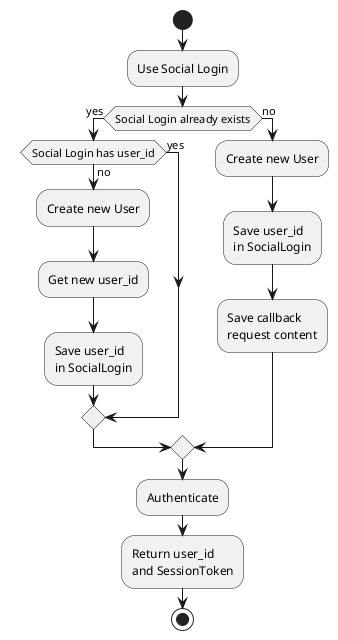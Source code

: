 @startuml SocialLogin Registration Flow
start
:Use Social Login;
if (Social Login already exists) then (yes)
  if (Social Login has user_id) then (yes)
  else (no)
    :Create new User;
    :Get new user_id;
    :Save user_id\nin SocialLogin;
  endif
else (no)
  :Create new User;
  :Save user_id\nin SocialLogin;
  :Save callback\nrequest content;
endif
:Authenticate;
:Return user_id\nand SessionToken;
stop
@enduml
